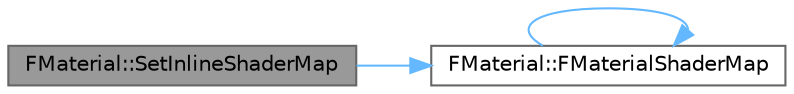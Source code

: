 digraph "FMaterial::SetInlineShaderMap"
{
 // INTERACTIVE_SVG=YES
 // LATEX_PDF_SIZE
  bgcolor="transparent";
  edge [fontname=Helvetica,fontsize=10,labelfontname=Helvetica,labelfontsize=10];
  node [fontname=Helvetica,fontsize=10,shape=box,height=0.2,width=0.4];
  rankdir="LR";
  Node1 [id="Node000001",label="FMaterial::SetInlineShaderMap",height=0.2,width=0.4,color="gray40", fillcolor="grey60", style="filled", fontcolor="black",tooltip=" "];
  Node1 -> Node2 [id="edge1_Node000001_Node000002",color="steelblue1",style="solid",tooltip=" "];
  Node2 [id="Node000002",label="FMaterial::FMaterialShaderMap",height=0.2,width=0.4,color="grey40", fillcolor="white", style="filled",URL="$db/d78/classFMaterial.html#aee568d3752539a7d91053836561d5f50",tooltip=" "];
  Node2 -> Node2 [id="edge2_Node000002_Node000002",color="steelblue1",style="solid",tooltip=" "];
}
